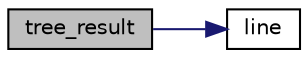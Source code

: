 digraph "tree_result"
{
 // LATEX_PDF_SIZE
  edge [fontname="Helvetica",fontsize="10",labelfontname="Helvetica",labelfontsize="10"];
  node [fontname="Helvetica",fontsize="10",shape=record];
  rankdir="LR";
  Node1 [label="tree_result",height=0.2,width=0.4,color="black", fillcolor="grey75", style="filled", fontcolor="black",tooltip=" "];
  Node1 -> Node2 [color="midnightblue",fontsize="10",style="solid",fontname="Helvetica"];
  Node2 [label="line",height=0.2,width=0.4,color="black", fillcolor="white", style="filled",URL="$main_8c.html#abaaa31a8798b90efffa3f1a87b18fe94",tooltip=" "];
}
